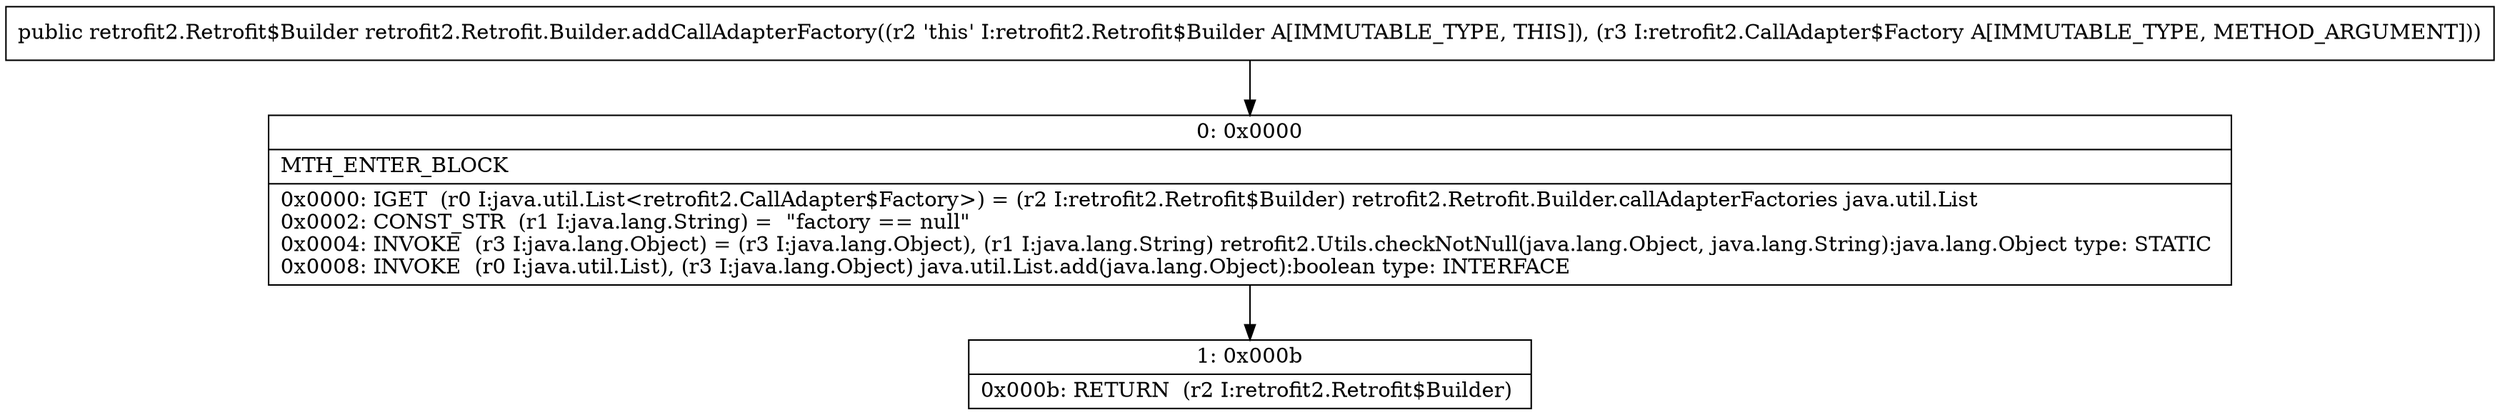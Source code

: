 digraph "CFG forretrofit2.Retrofit.Builder.addCallAdapterFactory(Lretrofit2\/CallAdapter$Factory;)Lretrofit2\/Retrofit$Builder;" {
Node_0 [shape=record,label="{0\:\ 0x0000|MTH_ENTER_BLOCK\l|0x0000: IGET  (r0 I:java.util.List\<retrofit2.CallAdapter$Factory\>) = (r2 I:retrofit2.Retrofit$Builder) retrofit2.Retrofit.Builder.callAdapterFactories java.util.List \l0x0002: CONST_STR  (r1 I:java.lang.String) =  \"factory == null\" \l0x0004: INVOKE  (r3 I:java.lang.Object) = (r3 I:java.lang.Object), (r1 I:java.lang.String) retrofit2.Utils.checkNotNull(java.lang.Object, java.lang.String):java.lang.Object type: STATIC \l0x0008: INVOKE  (r0 I:java.util.List), (r3 I:java.lang.Object) java.util.List.add(java.lang.Object):boolean type: INTERFACE \l}"];
Node_1 [shape=record,label="{1\:\ 0x000b|0x000b: RETURN  (r2 I:retrofit2.Retrofit$Builder) \l}"];
MethodNode[shape=record,label="{public retrofit2.Retrofit$Builder retrofit2.Retrofit.Builder.addCallAdapterFactory((r2 'this' I:retrofit2.Retrofit$Builder A[IMMUTABLE_TYPE, THIS]), (r3 I:retrofit2.CallAdapter$Factory A[IMMUTABLE_TYPE, METHOD_ARGUMENT])) }"];
MethodNode -> Node_0;
Node_0 -> Node_1;
}

